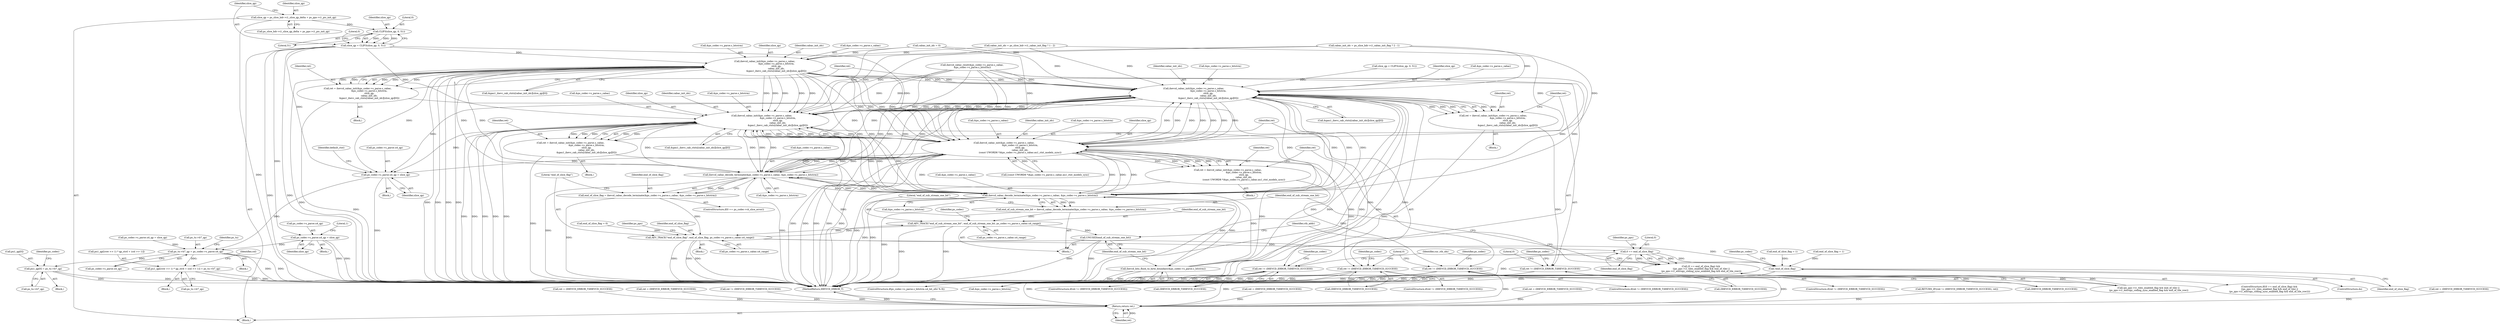 digraph "0_Android_bcfc7124f6ef9f1ec128fb2e90de774a5b33d199_0@integer" {
"1000850" [label="(Call,slice_qp = ps_slice_hdr->i1_slice_qp_delta + ps_pps->i1_pic_init_qp)"];
"1000861" [label="(Call,CLIP3(slice_qp, 0, 51))"];
"1000859" [label="(Call,slice_qp = CLIP3(slice_qp, 0, 51))"];
"1000894" [label="(Call,ps_codec->s_parse.u4_qp = slice_qp)"];
"1001856" [label="(Call,ps_tu->b7_qp = ps_codec->s_parse.u4_qp)"];
"1002818" [label="(Call,pu1_qp[0] = ps_tu->b7_qp)"];
"1002906" [label="(Call,pu1_qp[(row >> 1) * qp_strd + (col >> 1)] = ps_tu->b7_qp)"];
"1000979" [label="(Call,ihevcd_cabac_init(&ps_codec->s_parse.s_cabac,\n                                &ps_codec->s_parse.s_bitstrm,\n                                slice_qp,\n                                cabac_init_idc,\n                                &gau1_ihevc_cab_ctxts[cabac_init_idc][slice_qp][0]))"];
"1000977" [label="(Call,ret = ihevcd_cabac_init(&ps_codec->s_parse.s_cabac,\n                                &ps_codec->s_parse.s_bitstrm,\n                                slice_qp,\n                                cabac_init_idc,\n                                &gau1_ihevc_cab_ctxts[cabac_init_idc][slice_qp][0]))"];
"1001003" [label="(Call,ret != (IHEVCD_ERROR_T)IHEVCD_SUCCESS)"];
"1005171" [label="(Return,return ret;)"];
"1001293" [label="(Call,ihevcd_cabac_init(&ps_codec->s_parse.s_cabac,\n                                        &ps_codec->s_parse.s_bitstrm,\n                                        slice_qp,\n                                        cabac_init_idc,\n                                        &gau1_ihevc_cab_ctxts[cabac_init_idc][slice_qp][0]))"];
"1001291" [label="(Call,ret = ihevcd_cabac_init(&ps_codec->s_parse.s_cabac,\n                                        &ps_codec->s_parse.s_bitstrm,\n                                        slice_qp,\n                                        cabac_init_idc,\n                                        &gau1_ihevc_cab_ctxts[cabac_init_idc][slice_qp][0]))"];
"1001317" [label="(Call,ret != (IHEVCD_ERROR_T)IHEVCD_SUCCESS)"];
"1001552" [label="(Call,ps_codec->s_parse.u4_qp = slice_qp)"];
"1001564" [label="(Call,ihevcd_cabac_init(&ps_codec->s_parse.s_cabac,\n                                            &ps_codec->s_parse.s_bitstrm,\n                                            slice_qp,\n                                            cabac_init_idc,\n                                            &gau1_ihevc_cab_ctxts[cabac_init_idc][slice_qp][0]))"];
"1001562" [label="(Call,ret = ihevcd_cabac_init(&ps_codec->s_parse.s_cabac,\n                                            &ps_codec->s_parse.s_bitstrm,\n                                            slice_qp,\n                                            cabac_init_idc,\n                                            &gau1_ihevc_cab_ctxts[cabac_init_idc][slice_qp][0]))"];
"1001588" [label="(Call,ret != (IHEVCD_ERROR_T)IHEVCD_SUCCESS)"];
"1001611" [label="(Call,ihevcd_cabac_init(&ps_codec->s_parse.s_cabac,\n                                            &ps_codec->s_parse.s_bitstrm,\n                                            slice_qp,\n                                            cabac_init_idc,\n                                            (const UWORD8 *)&ps_codec->s_parse.s_cabac.au1_ctxt_models_sync))"];
"1001609" [label="(Call,ret = ihevcd_cabac_init(&ps_codec->s_parse.s_cabac,\n                                            &ps_codec->s_parse.s_bitstrm,\n                                            slice_qp,\n                                            cabac_init_idc,\n                                            (const UWORD8 *)&ps_codec->s_parse.s_cabac.au1_ctxt_models_sync))"];
"1001637" [label="(Call,ret != (IHEVCD_ERROR_T)IHEVCD_SUCCESS)"];
"1001997" [label="(Call,ihevcd_cabac_decode_terminate(&ps_codec->s_parse.s_cabac, &ps_codec->s_parse.s_bitstrm))"];
"1001995" [label="(Call,end_of_slice_flag = ihevcd_cabac_decode_terminate(&ps_codec->s_parse.s_cabac, &ps_codec->s_parse.s_bitstrm))"];
"1002014" [label="(Call,AEV_TRACE(\"end_of_slice_flag\", end_of_slice_flag, ps_codec->s_parse.s_cabac.u4_range))"];
"1002121" [label="(Call,0 == end_of_slice_flag)"];
"1002120" [label="(Call,(0 == end_of_slice_flag) &&\n ((ps_pps->i1_tiles_enabled_flag && end_of_tile) ||\n (ps_pps->i1_entropy_coding_sync_enabled_flag && end_of_tile_row)))"];
"1004775" [label="(Call,!end_of_slice_flag)"];
"1002152" [label="(Call,AEV_TRACE(\"end_of_sub_stream_one_bit\", end_of_sub_stream_one_bit, ps_codec->s_parse.s_cabac.u4_range))"];
"1002179" [label="(Call,UNUSED(end_of_sub_stream_one_bit))"];
"1002139" [label="(Call,ihevcd_cabac_decode_terminate(&ps_codec->s_parse.s_cabac, &ps_codec->s_parse.s_bitstrm))"];
"1002137" [label="(Call,end_of_sub_stream_one_bit = ihevcd_cabac_decode_terminate(&ps_codec->s_parse.s_cabac, &ps_codec->s_parse.s_bitstrm))"];
"1002172" [label="(Call,ihevcd_bits_flush_to_byte_boundary(&ps_codec->s_parse.s_bitstrm))"];
"1002817" [label="(Block,)"];
"1002155" [label="(Call,ps_codec->s_parse.s_cabac.u4_range)"];
"1001017" [label="(Call,ret = (IHEVCD_ERROR_T)IHEVCD_SUCCESS)"];
"1001651" [label="(Call,ret = (IHEVCD_ERROR_T)IHEVCD_SUCCESS)"];
"1001291" [label="(Call,ret = ihevcd_cabac_init(&ps_codec->s_parse.s_cabac,\n                                        &ps_codec->s_parse.s_bitstrm,\n                                        slice_qp,\n                                        cabac_init_idc,\n                                        &gau1_ihevc_cab_ctxts[cabac_init_idc][slice_qp][0]))"];
"1002123" [label="(Identifier,end_of_slice_flag)"];
"1001027" [label="(Identifier,cur_ctb_idx)"];
"1001612" [label="(Call,&ps_codec->s_parse.s_cabac)"];
"1002818" [label="(Call,pu1_qp[0] = ps_tu->b7_qp)"];
"1000503" [label="(Call,RETURN_IF((ret != (IHEVCD_ERROR_T)IHEVCD_SUCCESS), ret))"];
"1002152" [label="(Call,AEV_TRACE(\"end_of_sub_stream_one_bit\", end_of_sub_stream_one_bit, ps_codec->s_parse.s_cabac.u4_range))"];
"1002822" [label="(Call,ps_tu->b7_qp)"];
"1001146" [label="(Call,ps_codec->s_parse.u4_qp = slice_qp)"];
"1001560" [label="(Identifier,default_ctxt)"];
"1001998" [label="(Call,&ps_codec->s_parse.s_cabac)"];
"1001857" [label="(Call,ps_tu->b7_qp)"];
"1001003" [label="(Call,ret != (IHEVCD_ERROR_T)IHEVCD_SUCCESS)"];
"1001293" [label="(Call,ihevcd_cabac_init(&ps_codec->s_parse.s_cabac,\n                                        &ps_codec->s_parse.s_bitstrm,\n                                        slice_qp,\n                                        cabac_init_idc,\n                                        &gau1_ihevc_cab_ctxts[cabac_init_idc][slice_qp][0]))"];
"1000994" [label="(Call,&gau1_ihevc_cab_ctxts[cabac_init_idc][slice_qp][0])"];
"1000978" [label="(Identifier,ret)"];
"1000900" [label="(Identifier,slice_qp)"];
"1002903" [label="(Identifier,col)"];
"1001553" [label="(Call,ps_codec->s_parse.u4_qp)"];
"1001562" [label="(Call,ret = ihevcd_cabac_init(&ps_codec->s_parse.s_cabac,\n                                            &ps_codec->s_parse.s_bitstrm,\n                                            slice_qp,\n                                            cabac_init_idc,\n                                            &gau1_ihevc_cab_ctxts[cabac_init_idc][slice_qp][0]))"];
"1001645" [label="(Identifier,ps_codec)"];
"1002184" [label="(Identifier,ctb_addr)"];
"1002906" [label="(Call,pu1_qp[(row >> 1) * qp_strd + (col >> 1)] = ps_tu->b7_qp)"];
"1002139" [label="(Call,ihevcd_cabac_decode_terminate(&ps_codec->s_parse.s_cabac, &ps_codec->s_parse.s_bitstrm))"];
"1001300" [label="(Call,&ps_codec->s_parse.s_bitstrm)"];
"1001140" [label="(Call,slice_qp = CLIP3(slice_qp, 0, 51))"];
"1001023" [label="(Block,)"];
"1002014" [label="(Call,AEV_TRACE(\"end_of_slice_flag\", end_of_slice_flag, ps_codec->s_parse.s_cabac.u4_range))"];
"1004769" [label="(Call,end_of_slice_flag = 1)"];
"1002918" [label="(Call,ps_tu->b7_qp)"];
"1001571" [label="(Call,&ps_codec->s_parse.s_bitstrm)"];
"1002172" [label="(Call,ihevcd_bits_flush_to_byte_boundary(&ps_codec->s_parse.s_bitstrm))"];
"1001602" [label="(Call,ret = (IHEVCD_ERROR_T)IHEVCD_SUCCESS)"];
"1005172" [label="(Identifier,ret)"];
"1002819" [label="(Call,pu1_qp[0])"];
"1000893" [label="(Block,)"];
"1001860" [label="(Call,ps_codec->s_parse.u4_qp)"];
"1002017" [label="(Call,ps_codec->s_parse.s_cabac.u4_range)"];
"1001318" [label="(Identifier,ret)"];
"1001325" [label="(Identifier,ps_codec)"];
"1001800" [label="(Block,)"];
"1001552" [label="(Call,ps_codec->s_parse.u4_qp = slice_qp)"];
"1000850" [label="(Call,slice_qp = ps_slice_hdr->i1_slice_qp_delta + ps_pps->i1_pic_init_qp)"];
"1000859" [label="(Call,slice_qp = CLIP3(slice_qp, 0, 51))"];
"1000832" [label="(Call,cabac_init_idc = ps_slice_hdr->i1_cabac_init_flag ? 2 : 1)"];
"1001004" [label="(Identifier,ret)"];
"1001338" [label="(Literal,0)"];
"1001608" [label="(Block,)"];
"1000191" [label="(Block,)"];
"1002124" [label="(Call,(ps_pps->i1_tiles_enabled_flag && end_of_tile) ||\n (ps_pps->i1_entropy_coding_sync_enabled_flag && end_of_tile_row))"];
"1001587" [label="(ControlStructure,if(ret != (IHEVCD_ERROR_T)IHEVCD_SUCCESS))"];
"1001636" [label="(ControlStructure,if(ret != (IHEVCD_ERROR_T)IHEVCD_SUCCESS))"];
"1002140" [label="(Call,&ps_codec->s_parse.s_cabac)"];
"1001856" [label="(Call,ps_tu->b7_qp = ps_codec->s_parse.u4_qp)"];
"1001658" [label="(Literal,0)"];
"1001626" [label="(Call,(const UWORD8 *)&ps_codec->s_parse.s_cabac.au1_ctxt_models_sync)"];
"1000821" [label="(Call,cabac_init_idc = 0)"];
"1002137" [label="(Call,end_of_sub_stream_one_bit = ihevcd_cabac_decode_terminate(&ps_codec->s_parse.s_cabac, &ps_codec->s_parse.s_bitstrm))"];
"1001011" [label="(Identifier,ps_codec)"];
"1001989" [label="(ControlStructure,if(0 == ps_codec->i4_slice_error))"];
"1000904" [label="(Literal,1)"];
"1001002" [label="(ControlStructure,if(ret != (IHEVCD_ERROR_T)IHEVCD_SUCCESS))"];
"1000977" [label="(Call,ret = ihevcd_cabac_init(&ps_codec->s_parse.s_cabac,\n                                &ps_codec->s_parse.s_bitstrm,\n                                slice_qp,\n                                cabac_init_idc,\n                                &gau1_ihevc_cab_ctxts[cabac_init_idc][slice_qp][0]))"];
"1001306" [label="(Identifier,slice_qp)"];
"1001639" [label="(Call,(IHEVCD_ERROR_T)IHEVCD_SUCCESS)"];
"1001625" [label="(Identifier,cabac_init_idc)"];
"1001317" [label="(Call,ret != (IHEVCD_ERROR_T)IHEVCD_SUCCESS)"];
"1001618" [label="(Call,&ps_codec->s_parse.s_bitstrm)"];
"1001638" [label="(Identifier,ret)"];
"1002004" [label="(Call,&ps_codec->s_parse.s_bitstrm)"];
"1000864" [label="(Literal,51)"];
"1001624" [label="(Identifier,slice_qp)"];
"1001561" [label="(Block,)"];
"1002173" [label="(Call,&ps_codec->s_parse.s_bitstrm)"];
"1000860" [label="(Identifier,slice_qp)"];
"1002905" [label="(Block,)"];
"1001997" [label="(Call,ihevcd_cabac_decode_terminate(&ps_codec->s_parse.s_cabac, &ps_codec->s_parse.s_bitstrm))"];
"1001294" [label="(Call,&ps_codec->s_parse.s_cabac)"];
"1000979" [label="(Call,ihevcd_cabac_init(&ps_codec->s_parse.s_cabac,\n                                &ps_codec->s_parse.s_bitstrm,\n                                slice_qp,\n                                cabac_init_idc,\n                                &gau1_ihevc_cab_ctxts[cabac_init_idc][slice_qp][0]))"];
"1002135" [label="(Block,)"];
"1002120" [label="(Call,(0 == end_of_slice_flag) &&\n ((ps_pps->i1_tiles_enabled_flag && end_of_tile) ||\n (ps_pps->i1_entropy_coding_sync_enabled_flag && end_of_tile_row)))"];
"1000986" [label="(Call,&ps_codec->s_parse.s_bitstrm)"];
"1002127" [label="(Identifier,ps_pps)"];
"1001565" [label="(Call,&ps_codec->s_parse.s_cabac)"];
"1005173" [label="(MethodReturn,IHEVCD_ERROR_T)"];
"1001611" [label="(Call,ihevcd_cabac_init(&ps_codec->s_parse.s_cabac,\n                                            &ps_codec->s_parse.s_bitstrm,\n                                            slice_qp,\n                                            cabac_init_idc,\n                                            (const UWORD8 *)&ps_codec->s_parse.s_cabac.au1_ctxt_models_sync))"];
"1002011" [label="(Call,end_of_slice_flag = 0)"];
"1000976" [label="(Block,)"];
"1004775" [label="(Call,!end_of_slice_flag)"];
"1001609" [label="(Call,ret = ihevcd_cabac_init(&ps_codec->s_parse.s_cabac,\n                                            &ps_codec->s_parse.s_bitstrm,\n                                            slice_qp,\n                                            cabac_init_idc,\n                                            (const UWORD8 *)&ps_codec->s_parse.s_cabac.au1_ctxt_models_sync))"];
"1004779" [label="(Identifier,ps_codec)"];
"1001022" [label="(ControlStructure,do)"];
"1000842" [label="(Call,cabac_init_idc = ps_slice_hdr->i1_cabac_init_flag ? 1 : 2)"];
"1000193" [label="(Call,ret = (IHEVCD_ERROR_T)IHEVCD_SUCCESS)"];
"1001610" [label="(Identifier,ret)"];
"1001319" [label="(Call,(IHEVCD_ERROR_T)IHEVCD_SUCCESS)"];
"1001579" [label="(Call,&gau1_ihevc_cab_ctxts[cabac_init_idc][slice_qp][0])"];
"1001331" [label="(Call,ret = (IHEVCD_ERROR_T)IHEVCD_SUCCESS)"];
"1001590" [label="(Call,(IHEVCD_ERROR_T)IHEVCD_SUCCESS)"];
"1002907" [label="(Call,pu1_qp[(row >> 1) * qp_strd + (col >> 1)])"];
"1002119" [label="(ControlStructure,if((0 == end_of_slice_flag) &&\n ((ps_pps->i1_tiles_enabled_flag && end_of_tile) ||\n (ps_pps->i1_entropy_coding_sync_enabled_flag && end_of_tile_row))))"];
"1004776" [label="(Identifier,end_of_slice_flag)"];
"1001522" [label="(Block,)"];
"1001995" [label="(Call,end_of_slice_flag = ihevcd_cabac_decode_terminate(&ps_codec->s_parse.s_cabac, &ps_codec->s_parse.s_bitstrm))"];
"1000992" [label="(Identifier,slice_qp)"];
"1001563" [label="(Identifier,ret)"];
"1001596" [label="(Identifier,ps_codec)"];
"1001588" [label="(Call,ret != (IHEVCD_ERROR_T)IHEVCD_SUCCESS)"];
"1001637" [label="(Call,ret != (IHEVCD_ERROR_T)IHEVCD_SUCCESS)"];
"1002027" [label="(Identifier,ps_pps)"];
"1000863" [label="(Literal,0)"];
"1000993" [label="(Identifier,cabac_init_idc)"];
"1000861" [label="(Call,CLIP3(slice_qp, 0, 51))"];
"1002016" [label="(Identifier,end_of_slice_flag)"];
"1002121" [label="(Call,0 == end_of_slice_flag)"];
"1002924" [label="(Identifier,ps_codec)"];
"1000980" [label="(Call,&ps_codec->s_parse.s_cabac)"];
"1000851" [label="(Identifier,slice_qp)"];
"1000862" [label="(Identifier,slice_qp)"];
"1000852" [label="(Call,ps_slice_hdr->i1_slice_qp_delta + ps_pps->i1_pic_init_qp)"];
"1001307" [label="(Identifier,cabac_init_idc)"];
"1000868" [label="(Literal,0)"];
"1001564" [label="(Call,ihevcd_cabac_init(&ps_codec->s_parse.s_cabac,\n                                            &ps_codec->s_parse.s_bitstrm,\n                                            slice_qp,\n                                            cabac_init_idc,\n                                            &gau1_ihevc_cab_ctxts[cabac_init_idc][slice_qp][0]))"];
"1002180" [label="(Identifier,end_of_sub_stream_one_bit)"];
"1002154" [label="(Identifier,end_of_sub_stream_one_bit)"];
"1002146" [label="(Call,&ps_codec->s_parse.s_bitstrm)"];
"1001577" [label="(Identifier,slice_qp)"];
"1001005" [label="(Call,(IHEVCD_ERROR_T)IHEVCD_SUCCESS)"];
"1000944" [label="(Call,ihevcd_cabac_reset(&ps_codec->s_parse.s_cabac,\n &ps_codec->s_parse.s_bitstrm))"];
"1001290" [label="(Block,)"];
"1002167" [label="(Identifier,ps_codec)"];
"1004692" [label="(Call,end_of_slice_flag = 1)"];
"1002015" [label="(Literal,\"end_of_slice_flag\")"];
"1005171" [label="(Return,return ret;)"];
"1001436" [label="(Call,ret != (IHEVCD_ERROR_T)IHEVCD_SUCCESS)"];
"1001578" [label="(Identifier,cabac_init_idc)"];
"1002122" [label="(Literal,0)"];
"1001589" [label="(Identifier,ret)"];
"1002138" [label="(Identifier,end_of_sub_stream_one_bit)"];
"1001316" [label="(ControlStructure,if(ret != (IHEVCD_ERROR_T)IHEVCD_SUCCESS))"];
"1001558" [label="(Identifier,slice_qp)"];
"1002162" [label="(ControlStructure,if(ps_codec->s_parse.s_bitstrm.u4_bit_ofst % 8))"];
"1000894" [label="(Call,ps_codec->s_parse.u4_qp = slice_qp)"];
"1001867" [label="(Identifier,ps_tu)"];
"1002153" [label="(Literal,\"end_of_sub_stream_one_bit\")"];
"1001308" [label="(Call,&gau1_ihevc_cab_ctxts[cabac_init_idc][slice_qp][0])"];
"1001292" [label="(Identifier,ret)"];
"1000895" [label="(Call,ps_codec->s_parse.u4_qp)"];
"1001996" [label="(Identifier,end_of_slice_flag)"];
"1002179" [label="(Call,UNUSED(end_of_sub_stream_one_bit))"];
"1000850" -> "1000191"  [label="AST: "];
"1000850" -> "1000852"  [label="CFG: "];
"1000851" -> "1000850"  [label="AST: "];
"1000852" -> "1000850"  [label="AST: "];
"1000860" -> "1000850"  [label="CFG: "];
"1000850" -> "1005173"  [label="DDG: "];
"1000850" -> "1000861"  [label="DDG: "];
"1000861" -> "1000859"  [label="AST: "];
"1000861" -> "1000864"  [label="CFG: "];
"1000862" -> "1000861"  [label="AST: "];
"1000863" -> "1000861"  [label="AST: "];
"1000864" -> "1000861"  [label="AST: "];
"1000859" -> "1000861"  [label="CFG: "];
"1000861" -> "1000859"  [label="DDG: "];
"1000861" -> "1000859"  [label="DDG: "];
"1000861" -> "1000859"  [label="DDG: "];
"1000859" -> "1000191"  [label="AST: "];
"1000860" -> "1000859"  [label="AST: "];
"1000868" -> "1000859"  [label="CFG: "];
"1000859" -> "1005173"  [label="DDG: "];
"1000859" -> "1005173"  [label="DDG: "];
"1000859" -> "1000894"  [label="DDG: "];
"1000859" -> "1000979"  [label="DDG: "];
"1000859" -> "1001552"  [label="DDG: "];
"1000859" -> "1001564"  [label="DDG: "];
"1000859" -> "1001611"  [label="DDG: "];
"1000894" -> "1000893"  [label="AST: "];
"1000894" -> "1000900"  [label="CFG: "];
"1000895" -> "1000894"  [label="AST: "];
"1000900" -> "1000894"  [label="AST: "];
"1000904" -> "1000894"  [label="CFG: "];
"1000894" -> "1005173"  [label="DDG: "];
"1000894" -> "1005173"  [label="DDG: "];
"1000894" -> "1001856"  [label="DDG: "];
"1001856" -> "1001800"  [label="AST: "];
"1001856" -> "1001860"  [label="CFG: "];
"1001857" -> "1001856"  [label="AST: "];
"1001860" -> "1001856"  [label="AST: "];
"1001867" -> "1001856"  [label="CFG: "];
"1001856" -> "1005173"  [label="DDG: "];
"1001856" -> "1005173"  [label="DDG: "];
"1001146" -> "1001856"  [label="DDG: "];
"1001552" -> "1001856"  [label="DDG: "];
"1001856" -> "1002818"  [label="DDG: "];
"1001856" -> "1002906"  [label="DDG: "];
"1002818" -> "1002817"  [label="AST: "];
"1002818" -> "1002822"  [label="CFG: "];
"1002819" -> "1002818"  [label="AST: "];
"1002822" -> "1002818"  [label="AST: "];
"1002924" -> "1002818"  [label="CFG: "];
"1002818" -> "1005173"  [label="DDG: "];
"1002818" -> "1005173"  [label="DDG: "];
"1002906" -> "1002905"  [label="AST: "];
"1002906" -> "1002918"  [label="CFG: "];
"1002907" -> "1002906"  [label="AST: "];
"1002918" -> "1002906"  [label="AST: "];
"1002903" -> "1002906"  [label="CFG: "];
"1002906" -> "1005173"  [label="DDG: "];
"1002906" -> "1005173"  [label="DDG: "];
"1000979" -> "1000977"  [label="AST: "];
"1000979" -> "1000994"  [label="CFG: "];
"1000980" -> "1000979"  [label="AST: "];
"1000986" -> "1000979"  [label="AST: "];
"1000992" -> "1000979"  [label="AST: "];
"1000993" -> "1000979"  [label="AST: "];
"1000994" -> "1000979"  [label="AST: "];
"1000977" -> "1000979"  [label="CFG: "];
"1000979" -> "1005173"  [label="DDG: "];
"1000979" -> "1005173"  [label="DDG: "];
"1000979" -> "1005173"  [label="DDG: "];
"1000979" -> "1005173"  [label="DDG: "];
"1000979" -> "1005173"  [label="DDG: "];
"1000979" -> "1000977"  [label="DDG: "];
"1000979" -> "1000977"  [label="DDG: "];
"1000979" -> "1000977"  [label="DDG: "];
"1000979" -> "1000977"  [label="DDG: "];
"1000979" -> "1000977"  [label="DDG: "];
"1000842" -> "1000979"  [label="DDG: "];
"1000832" -> "1000979"  [label="DDG: "];
"1000821" -> "1000979"  [label="DDG: "];
"1000979" -> "1001293"  [label="DDG: "];
"1000979" -> "1001293"  [label="DDG: "];
"1000979" -> "1001293"  [label="DDG: "];
"1000979" -> "1001293"  [label="DDG: "];
"1000979" -> "1001552"  [label="DDG: "];
"1000979" -> "1001564"  [label="DDG: "];
"1000979" -> "1001564"  [label="DDG: "];
"1000979" -> "1001564"  [label="DDG: "];
"1000979" -> "1001564"  [label="DDG: "];
"1000979" -> "1001564"  [label="DDG: "];
"1000979" -> "1001611"  [label="DDG: "];
"1000979" -> "1001611"  [label="DDG: "];
"1000979" -> "1001611"  [label="DDG: "];
"1000979" -> "1001611"  [label="DDG: "];
"1000979" -> "1001997"  [label="DDG: "];
"1000979" -> "1001997"  [label="DDG: "];
"1000979" -> "1002139"  [label="DDG: "];
"1000979" -> "1002139"  [label="DDG: "];
"1000977" -> "1000976"  [label="AST: "];
"1000978" -> "1000977"  [label="AST: "];
"1001004" -> "1000977"  [label="CFG: "];
"1000977" -> "1005173"  [label="DDG: "];
"1000977" -> "1001003"  [label="DDG: "];
"1001003" -> "1001002"  [label="AST: "];
"1001003" -> "1001005"  [label="CFG: "];
"1001004" -> "1001003"  [label="AST: "];
"1001005" -> "1001003"  [label="AST: "];
"1001011" -> "1001003"  [label="CFG: "];
"1001027" -> "1001003"  [label="CFG: "];
"1001003" -> "1005173"  [label="DDG: "];
"1001003" -> "1005173"  [label="DDG: "];
"1001003" -> "1005173"  [label="DDG: "];
"1001005" -> "1001003"  [label="DDG: "];
"1001003" -> "1005171"  [label="DDG: "];
"1005171" -> "1000191"  [label="AST: "];
"1005171" -> "1005172"  [label="CFG: "];
"1005172" -> "1005171"  [label="AST: "];
"1005173" -> "1005171"  [label="CFG: "];
"1005171" -> "1005173"  [label="DDG: "];
"1005172" -> "1005171"  [label="DDG: "];
"1000193" -> "1005171"  [label="DDG: "];
"1001331" -> "1005171"  [label="DDG: "];
"1001317" -> "1005171"  [label="DDG: "];
"1001637" -> "1005171"  [label="DDG: "];
"1001017" -> "1005171"  [label="DDG: "];
"1001602" -> "1005171"  [label="DDG: "];
"1001651" -> "1005171"  [label="DDG: "];
"1000503" -> "1005171"  [label="DDG: "];
"1001436" -> "1005171"  [label="DDG: "];
"1001588" -> "1005171"  [label="DDG: "];
"1001293" -> "1001291"  [label="AST: "];
"1001293" -> "1001308"  [label="CFG: "];
"1001294" -> "1001293"  [label="AST: "];
"1001300" -> "1001293"  [label="AST: "];
"1001306" -> "1001293"  [label="AST: "];
"1001307" -> "1001293"  [label="AST: "];
"1001308" -> "1001293"  [label="AST: "];
"1001291" -> "1001293"  [label="CFG: "];
"1001293" -> "1005173"  [label="DDG: "];
"1001293" -> "1005173"  [label="DDG: "];
"1001293" -> "1005173"  [label="DDG: "];
"1001293" -> "1005173"  [label="DDG: "];
"1001293" -> "1005173"  [label="DDG: "];
"1001293" -> "1001291"  [label="DDG: "];
"1001293" -> "1001291"  [label="DDG: "];
"1001293" -> "1001291"  [label="DDG: "];
"1001293" -> "1001291"  [label="DDG: "];
"1001293" -> "1001291"  [label="DDG: "];
"1000944" -> "1001293"  [label="DDG: "];
"1000944" -> "1001293"  [label="DDG: "];
"1001997" -> "1001293"  [label="DDG: "];
"1001997" -> "1001293"  [label="DDG: "];
"1001611" -> "1001293"  [label="DDG: "];
"1001611" -> "1001293"  [label="DDG: "];
"1001611" -> "1001293"  [label="DDG: "];
"1001564" -> "1001293"  [label="DDG: "];
"1001564" -> "1001293"  [label="DDG: "];
"1001564" -> "1001293"  [label="DDG: "];
"1001564" -> "1001293"  [label="DDG: "];
"1002139" -> "1001293"  [label="DDG: "];
"1002139" -> "1001293"  [label="DDG: "];
"1002172" -> "1001293"  [label="DDG: "];
"1001140" -> "1001293"  [label="DDG: "];
"1000842" -> "1001293"  [label="DDG: "];
"1000832" -> "1001293"  [label="DDG: "];
"1000821" -> "1001293"  [label="DDG: "];
"1001293" -> "1001552"  [label="DDG: "];
"1001293" -> "1001564"  [label="DDG: "];
"1001293" -> "1001564"  [label="DDG: "];
"1001293" -> "1001564"  [label="DDG: "];
"1001293" -> "1001564"  [label="DDG: "];
"1001293" -> "1001564"  [label="DDG: "];
"1001293" -> "1001611"  [label="DDG: "];
"1001293" -> "1001611"  [label="DDG: "];
"1001293" -> "1001611"  [label="DDG: "];
"1001293" -> "1001611"  [label="DDG: "];
"1001293" -> "1001997"  [label="DDG: "];
"1001293" -> "1001997"  [label="DDG: "];
"1001293" -> "1002139"  [label="DDG: "];
"1001293" -> "1002139"  [label="DDG: "];
"1001291" -> "1001290"  [label="AST: "];
"1001292" -> "1001291"  [label="AST: "];
"1001318" -> "1001291"  [label="CFG: "];
"1001291" -> "1005173"  [label="DDG: "];
"1001291" -> "1001317"  [label="DDG: "];
"1001317" -> "1001316"  [label="AST: "];
"1001317" -> "1001319"  [label="CFG: "];
"1001318" -> "1001317"  [label="AST: "];
"1001319" -> "1001317"  [label="AST: "];
"1001325" -> "1001317"  [label="CFG: "];
"1001338" -> "1001317"  [label="CFG: "];
"1001317" -> "1005173"  [label="DDG: "];
"1001317" -> "1005173"  [label="DDG: "];
"1001317" -> "1005173"  [label="DDG: "];
"1001319" -> "1001317"  [label="DDG: "];
"1001552" -> "1001522"  [label="AST: "];
"1001552" -> "1001558"  [label="CFG: "];
"1001553" -> "1001552"  [label="AST: "];
"1001558" -> "1001552"  [label="AST: "];
"1001560" -> "1001552"  [label="CFG: "];
"1001552" -> "1005173"  [label="DDG: "];
"1001611" -> "1001552"  [label="DDG: "];
"1001564" -> "1001552"  [label="DDG: "];
"1001564" -> "1001562"  [label="AST: "];
"1001564" -> "1001579"  [label="CFG: "];
"1001565" -> "1001564"  [label="AST: "];
"1001571" -> "1001564"  [label="AST: "];
"1001577" -> "1001564"  [label="AST: "];
"1001578" -> "1001564"  [label="AST: "];
"1001579" -> "1001564"  [label="AST: "];
"1001562" -> "1001564"  [label="CFG: "];
"1001564" -> "1005173"  [label="DDG: "];
"1001564" -> "1005173"  [label="DDG: "];
"1001564" -> "1005173"  [label="DDG: "];
"1001564" -> "1005173"  [label="DDG: "];
"1001564" -> "1005173"  [label="DDG: "];
"1001564" -> "1001562"  [label="DDG: "];
"1001564" -> "1001562"  [label="DDG: "];
"1001564" -> "1001562"  [label="DDG: "];
"1001564" -> "1001562"  [label="DDG: "];
"1001564" -> "1001562"  [label="DDG: "];
"1000944" -> "1001564"  [label="DDG: "];
"1000944" -> "1001564"  [label="DDG: "];
"1001997" -> "1001564"  [label="DDG: "];
"1001997" -> "1001564"  [label="DDG: "];
"1001611" -> "1001564"  [label="DDG: "];
"1001611" -> "1001564"  [label="DDG: "];
"1001611" -> "1001564"  [label="DDG: "];
"1001611" -> "1001564"  [label="DDG: "];
"1002139" -> "1001564"  [label="DDG: "];
"1002139" -> "1001564"  [label="DDG: "];
"1002172" -> "1001564"  [label="DDG: "];
"1000842" -> "1001564"  [label="DDG: "];
"1000832" -> "1001564"  [label="DDG: "];
"1000821" -> "1001564"  [label="DDG: "];
"1001564" -> "1001611"  [label="DDG: "];
"1001564" -> "1001611"  [label="DDG: "];
"1001564" -> "1001611"  [label="DDG: "];
"1001564" -> "1001611"  [label="DDG: "];
"1001564" -> "1001997"  [label="DDG: "];
"1001564" -> "1001997"  [label="DDG: "];
"1001564" -> "1002139"  [label="DDG: "];
"1001564" -> "1002139"  [label="DDG: "];
"1001562" -> "1001561"  [label="AST: "];
"1001563" -> "1001562"  [label="AST: "];
"1001589" -> "1001562"  [label="CFG: "];
"1001562" -> "1005173"  [label="DDG: "];
"1001562" -> "1001588"  [label="DDG: "];
"1001588" -> "1001587"  [label="AST: "];
"1001588" -> "1001590"  [label="CFG: "];
"1001589" -> "1001588"  [label="AST: "];
"1001590" -> "1001588"  [label="AST: "];
"1001596" -> "1001588"  [label="CFG: "];
"1001658" -> "1001588"  [label="CFG: "];
"1001588" -> "1005173"  [label="DDG: "];
"1001588" -> "1005173"  [label="DDG: "];
"1001588" -> "1005173"  [label="DDG: "];
"1001590" -> "1001588"  [label="DDG: "];
"1001611" -> "1001609"  [label="AST: "];
"1001611" -> "1001626"  [label="CFG: "];
"1001612" -> "1001611"  [label="AST: "];
"1001618" -> "1001611"  [label="AST: "];
"1001624" -> "1001611"  [label="AST: "];
"1001625" -> "1001611"  [label="AST: "];
"1001626" -> "1001611"  [label="AST: "];
"1001609" -> "1001611"  [label="CFG: "];
"1001611" -> "1005173"  [label="DDG: "];
"1001611" -> "1005173"  [label="DDG: "];
"1001611" -> "1005173"  [label="DDG: "];
"1001611" -> "1005173"  [label="DDG: "];
"1001611" -> "1005173"  [label="DDG: "];
"1001611" -> "1001609"  [label="DDG: "];
"1001611" -> "1001609"  [label="DDG: "];
"1001611" -> "1001609"  [label="DDG: "];
"1001611" -> "1001609"  [label="DDG: "];
"1001611" -> "1001609"  [label="DDG: "];
"1000944" -> "1001611"  [label="DDG: "];
"1000944" -> "1001611"  [label="DDG: "];
"1001997" -> "1001611"  [label="DDG: "];
"1001997" -> "1001611"  [label="DDG: "];
"1002139" -> "1001611"  [label="DDG: "];
"1002139" -> "1001611"  [label="DDG: "];
"1002172" -> "1001611"  [label="DDG: "];
"1000842" -> "1001611"  [label="DDG: "];
"1000832" -> "1001611"  [label="DDG: "];
"1000821" -> "1001611"  [label="DDG: "];
"1001626" -> "1001611"  [label="DDG: "];
"1001611" -> "1001997"  [label="DDG: "];
"1001611" -> "1001997"  [label="DDG: "];
"1001611" -> "1002139"  [label="DDG: "];
"1001611" -> "1002139"  [label="DDG: "];
"1001609" -> "1001608"  [label="AST: "];
"1001610" -> "1001609"  [label="AST: "];
"1001638" -> "1001609"  [label="CFG: "];
"1001609" -> "1005173"  [label="DDG: "];
"1001609" -> "1001637"  [label="DDG: "];
"1001637" -> "1001636"  [label="AST: "];
"1001637" -> "1001639"  [label="CFG: "];
"1001638" -> "1001637"  [label="AST: "];
"1001639" -> "1001637"  [label="AST: "];
"1001645" -> "1001637"  [label="CFG: "];
"1001658" -> "1001637"  [label="CFG: "];
"1001637" -> "1005173"  [label="DDG: "];
"1001637" -> "1005173"  [label="DDG: "];
"1001637" -> "1005173"  [label="DDG: "];
"1001639" -> "1001637"  [label="DDG: "];
"1001997" -> "1001995"  [label="AST: "];
"1001997" -> "1002004"  [label="CFG: "];
"1001998" -> "1001997"  [label="AST: "];
"1002004" -> "1001997"  [label="AST: "];
"1001995" -> "1001997"  [label="CFG: "];
"1001997" -> "1005173"  [label="DDG: "];
"1001997" -> "1005173"  [label="DDG: "];
"1001997" -> "1001995"  [label="DDG: "];
"1001997" -> "1001995"  [label="DDG: "];
"1000944" -> "1001997"  [label="DDG: "];
"1000944" -> "1001997"  [label="DDG: "];
"1002139" -> "1001997"  [label="DDG: "];
"1002139" -> "1001997"  [label="DDG: "];
"1002172" -> "1001997"  [label="DDG: "];
"1001997" -> "1002139"  [label="DDG: "];
"1001997" -> "1002139"  [label="DDG: "];
"1001995" -> "1001989"  [label="AST: "];
"1001996" -> "1001995"  [label="AST: "];
"1002015" -> "1001995"  [label="CFG: "];
"1001995" -> "1005173"  [label="DDG: "];
"1001995" -> "1002014"  [label="DDG: "];
"1002014" -> "1001023"  [label="AST: "];
"1002014" -> "1002017"  [label="CFG: "];
"1002015" -> "1002014"  [label="AST: "];
"1002016" -> "1002014"  [label="AST: "];
"1002017" -> "1002014"  [label="AST: "];
"1002027" -> "1002014"  [label="CFG: "];
"1002014" -> "1005173"  [label="DDG: "];
"1002014" -> "1005173"  [label="DDG: "];
"1002014" -> "1005173"  [label="DDG: "];
"1002011" -> "1002014"  [label="DDG: "];
"1002152" -> "1002014"  [label="DDG: "];
"1002014" -> "1002121"  [label="DDG: "];
"1002014" -> "1002152"  [label="DDG: "];
"1002014" -> "1004775"  [label="DDG: "];
"1002121" -> "1002120"  [label="AST: "];
"1002121" -> "1002123"  [label="CFG: "];
"1002122" -> "1002121"  [label="AST: "];
"1002123" -> "1002121"  [label="AST: "];
"1002127" -> "1002121"  [label="CFG: "];
"1002120" -> "1002121"  [label="CFG: "];
"1002121" -> "1005173"  [label="DDG: "];
"1002121" -> "1002120"  [label="DDG: "];
"1002121" -> "1002120"  [label="DDG: "];
"1002121" -> "1004775"  [label="DDG: "];
"1002120" -> "1002119"  [label="AST: "];
"1002120" -> "1002124"  [label="CFG: "];
"1002124" -> "1002120"  [label="AST: "];
"1002138" -> "1002120"  [label="CFG: "];
"1002184" -> "1002120"  [label="CFG: "];
"1002120" -> "1005173"  [label="DDG: "];
"1002120" -> "1005173"  [label="DDG: "];
"1002120" -> "1005173"  [label="DDG: "];
"1002124" -> "1002120"  [label="DDG: "];
"1002124" -> "1002120"  [label="DDG: "];
"1004775" -> "1001022"  [label="AST: "];
"1004775" -> "1004776"  [label="CFG: "];
"1004776" -> "1004775"  [label="AST: "];
"1001027" -> "1004775"  [label="CFG: "];
"1004779" -> "1004775"  [label="CFG: "];
"1004775" -> "1005173"  [label="DDG: "];
"1004775" -> "1005173"  [label="DDG: "];
"1004769" -> "1004775"  [label="DDG: "];
"1004692" -> "1004775"  [label="DDG: "];
"1002152" -> "1002135"  [label="AST: "];
"1002152" -> "1002155"  [label="CFG: "];
"1002153" -> "1002152"  [label="AST: "];
"1002154" -> "1002152"  [label="AST: "];
"1002155" -> "1002152"  [label="AST: "];
"1002167" -> "1002152"  [label="CFG: "];
"1002152" -> "1005173"  [label="DDG: "];
"1002152" -> "1005173"  [label="DDG: "];
"1002137" -> "1002152"  [label="DDG: "];
"1002152" -> "1002179"  [label="DDG: "];
"1002179" -> "1002135"  [label="AST: "];
"1002179" -> "1002180"  [label="CFG: "];
"1002180" -> "1002179"  [label="AST: "];
"1002184" -> "1002179"  [label="CFG: "];
"1002179" -> "1005173"  [label="DDG: "];
"1002179" -> "1005173"  [label="DDG: "];
"1002139" -> "1002137"  [label="AST: "];
"1002139" -> "1002146"  [label="CFG: "];
"1002140" -> "1002139"  [label="AST: "];
"1002146" -> "1002139"  [label="AST: "];
"1002137" -> "1002139"  [label="CFG: "];
"1002139" -> "1005173"  [label="DDG: "];
"1002139" -> "1005173"  [label="DDG: "];
"1002139" -> "1002137"  [label="DDG: "];
"1002139" -> "1002137"  [label="DDG: "];
"1000944" -> "1002139"  [label="DDG: "];
"1000944" -> "1002139"  [label="DDG: "];
"1002172" -> "1002139"  [label="DDG: "];
"1002139" -> "1002172"  [label="DDG: "];
"1002137" -> "1002135"  [label="AST: "];
"1002138" -> "1002137"  [label="AST: "];
"1002153" -> "1002137"  [label="CFG: "];
"1002137" -> "1005173"  [label="DDG: "];
"1002172" -> "1002162"  [label="AST: "];
"1002172" -> "1002173"  [label="CFG: "];
"1002173" -> "1002172"  [label="AST: "];
"1002180" -> "1002172"  [label="CFG: "];
"1002172" -> "1005173"  [label="DDG: "];
"1002172" -> "1005173"  [label="DDG: "];
}
